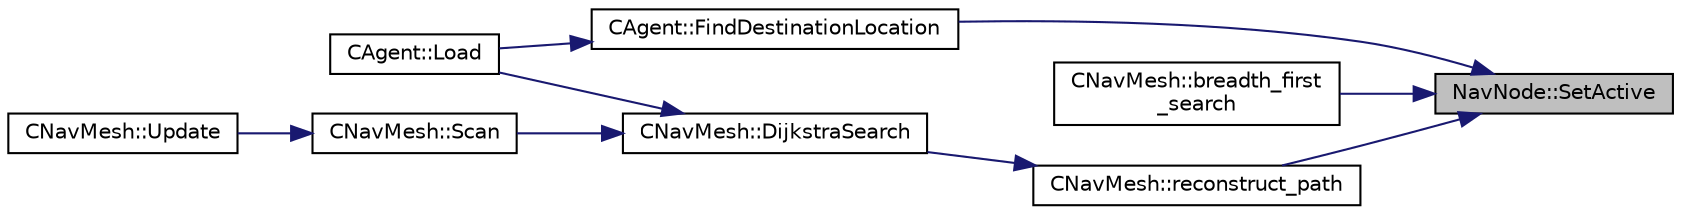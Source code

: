 digraph "NavNode::SetActive"
{
 // LATEX_PDF_SIZE
  edge [fontname="Helvetica",fontsize="10",labelfontname="Helvetica",labelfontsize="10"];
  node [fontname="Helvetica",fontsize="10",shape=record];
  rankdir="RL";
  Node29 [label="NavNode::SetActive",height=0.2,width=0.4,color="black", fillcolor="grey75", style="filled", fontcolor="black",tooltip="Change the active state."];
  Node29 -> Node30 [dir="back",color="midnightblue",fontsize="10",style="solid",fontname="Helvetica"];
  Node30 [label="CAgent::FindDestinationLocation",height=0.2,width=0.4,color="black", fillcolor="white", style="filled",URL="$class_c_agent.html#a260880f82a08058f8292cc339cb9681e",tooltip="make the Agent follow a precalculated path"];
  Node30 -> Node31 [dir="back",color="midnightblue",fontsize="10",style="solid",fontname="Helvetica"];
  Node31 [label="CAgent::Load",height=0.2,width=0.4,color="black", fillcolor="white", style="filled",URL="$class_c_agent.html#a744b88d9b408c11bb3406acb6717ddb0",tooltip="loads the component from saved state"];
  Node29 -> Node32 [dir="back",color="midnightblue",fontsize="10",style="solid",fontname="Helvetica"];
  Node32 [label="CNavMesh::breadth_first\l_search",height=0.2,width=0.4,color="black", fillcolor="white", style="filled",URL="$class_c_nav_mesh.html#afe1ac27b6b271ea193d30c75144fd26a",tooltip="Runs a breadth first search."];
  Node29 -> Node33 [dir="back",color="midnightblue",fontsize="10",style="solid",fontname="Helvetica"];
  Node33 [label="CNavMesh::reconstruct_path",height=0.2,width=0.4,color="black", fillcolor="white", style="filled",URL="$class_c_nav_mesh.html#a85b9f6074632f635fe501019bc2520e9",tooltip="Reconstructs the calculated path."];
  Node33 -> Node34 [dir="back",color="midnightblue",fontsize="10",style="solid",fontname="Helvetica"];
  Node34 [label="CNavMesh::DijkstraSearch",height=0.2,width=0.4,color="black", fillcolor="white", style="filled",URL="$class_c_nav_mesh.html#a5bde3111b8138c7900b3a8d992acec5f",tooltip="Runs a Dijkstra Search, note: we dont need to pass the graph."];
  Node34 -> Node31 [dir="back",color="midnightblue",fontsize="10",style="solid",fontname="Helvetica"];
  Node34 -> Node35 [dir="back",color="midnightblue",fontsize="10",style="solid",fontname="Helvetica"];
  Node35 [label="CNavMesh::Scan",height=0.2,width=0.4,color="black", fillcolor="white", style="filled",URL="$class_c_nav_mesh.html#a0ed54842a6deeb8a794d2b04589a4538",tooltip="runs a dijkstra scan from the first node to the node on the current index"];
  Node35 -> Node36 [dir="back",color="midnightblue",fontsize="10",style="solid",fontname="Helvetica"];
  Node36 [label="CNavMesh::Update",height=0.2,width=0.4,color="black", fillcolor="white", style="filled",URL="$class_c_nav_mesh.html#aede46934d651b383963f52edb090df0f",tooltip="Updates ongoing behaviour each frame."];
}

